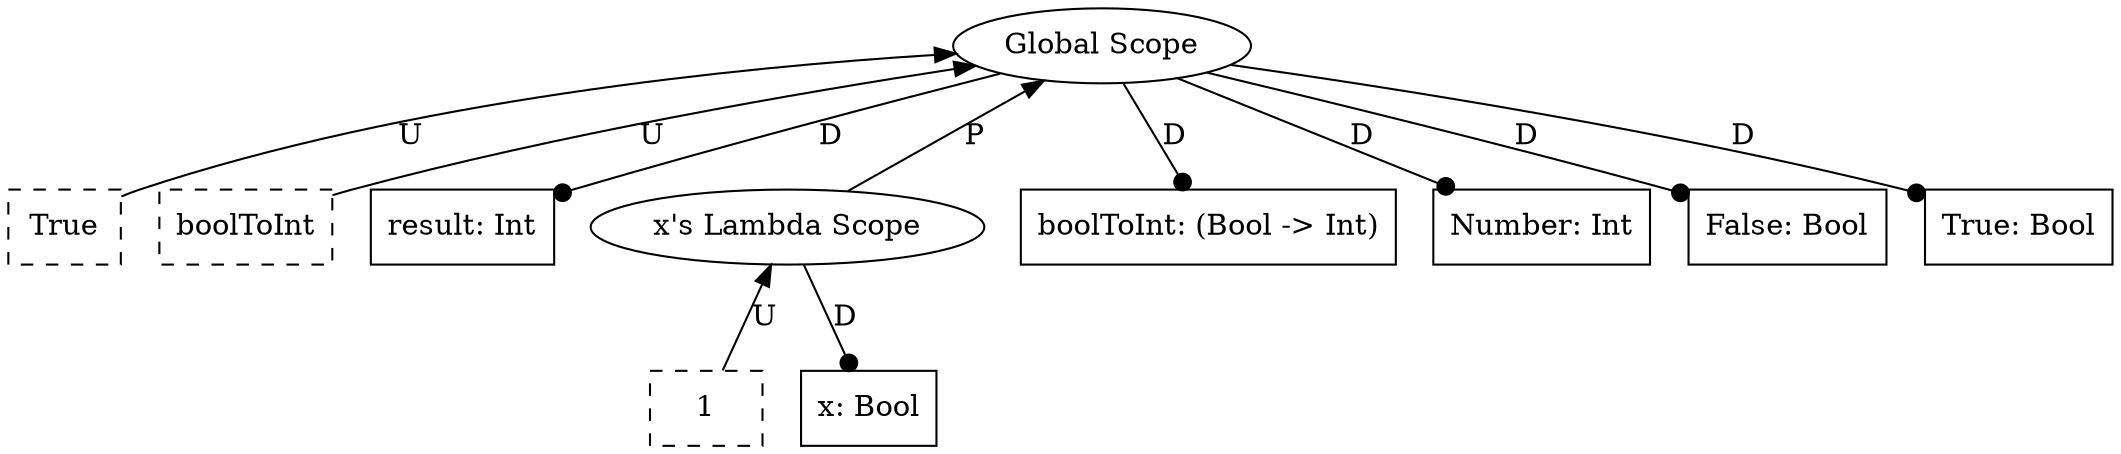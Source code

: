 graph {
    10 [label=True
       ,shape=box
       ,style=dashed];
    9 [label=boolToInt
      ,shape=box
      ,style=dashed];
    8 [label="result: Int"
      ,shape=box];
    7 [label=1
      ,shape=box
      ,style=dashed];
    6 [label="x: Bool",shape=box];
    5 [label="x's Lambda Scope"
      ,shape=ellipse];
    4 [label="boolToInt: (Bool -> Int)"
      ,shape=box];
    3 [label="Number: Int"
      ,shape=box];
    2 [label="False: Bool"
      ,shape=box];
    1 [label="True: Bool"
      ,shape=box];
    0 [label="Global Scope"
      ,shape=ellipse];
    0 -- 10 [label=U,dir=back];
    0 -- 9 [label=U,dir=back];
    0 -- 8 [label=D
           ,dir=forward
           ,arrowhead=dot];
    5 -- 7 [label=U,dir=back];
    5 -- 6 [label=D
           ,dir=forward
           ,arrowhead=dot];
    0 -- 5 [label=P,dir=back];
    0 -- 4 [label=D
           ,dir=forward
           ,arrowhead=dot];
    0 -- 3 [label=D
           ,dir=forward
           ,arrowhead=dot];
    0 -- 2 [label=D
           ,dir=forward
           ,arrowhead=dot];
    0 -- 1 [label=D
           ,dir=forward
           ,arrowhead=dot];
}
